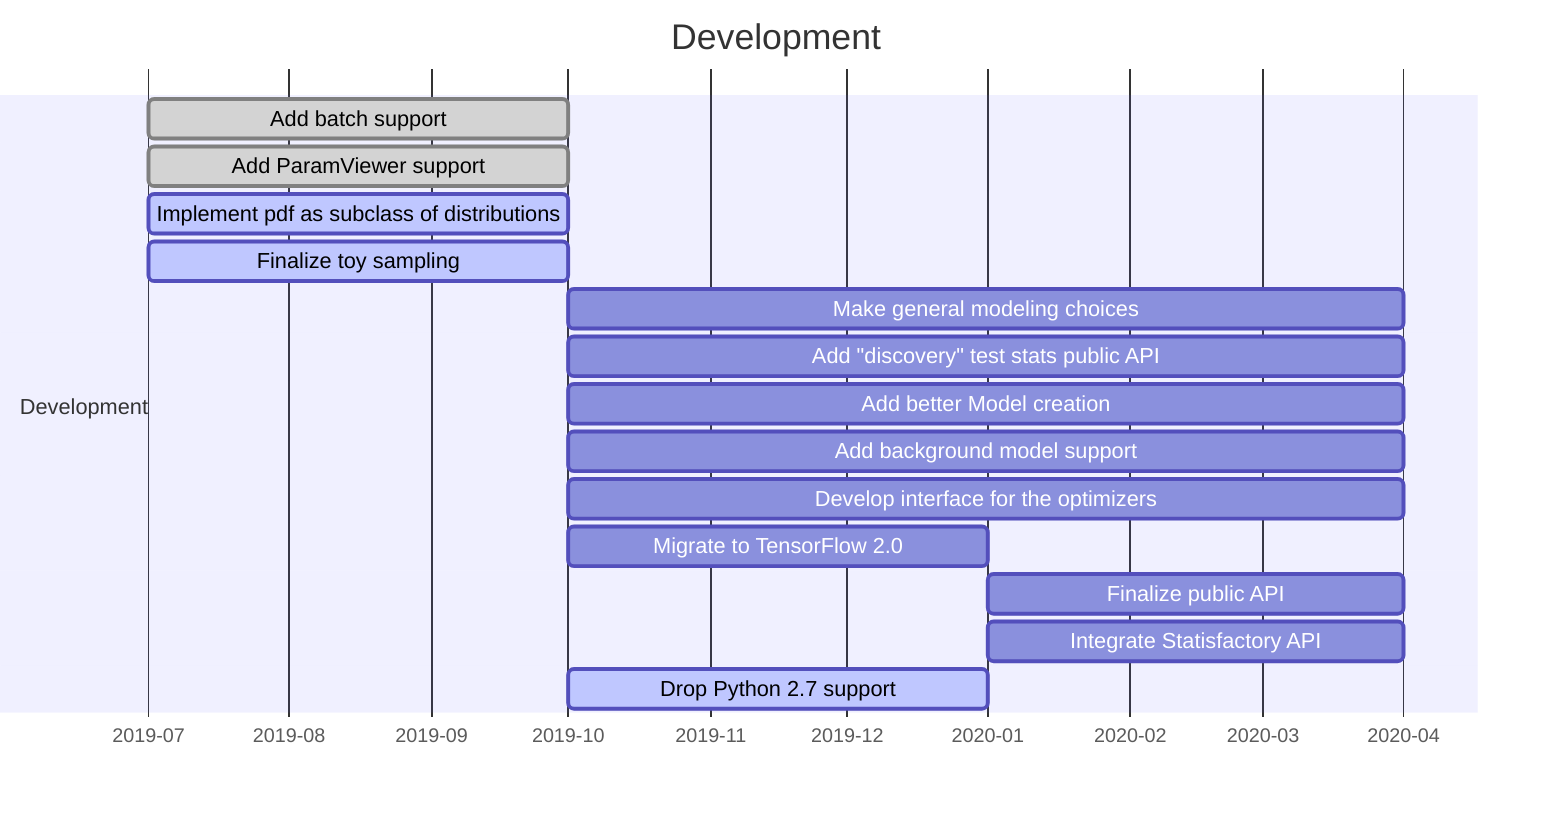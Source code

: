 gantt
    dateFormat YYYY-Q
    axisFormat  %Y-%m
    title Development

    section Development
    Add batch support                           :done,   2019-3, 2019-4
    Add ParamViewer support                     :done,   2019-3, 2019-4
    Implement pdf as subclass of distributions  :active, 2019-3, 2019-4
    Finalize toy sampling                       :active, 2019-3, 2019-4
    Make general modeling choices               :        2019-4, 2020-2
    Add "discovery" test stats public API       :        2019-4, 2020-2
    Add better Model creation                   :        2019-4, 2020-2
    Add background model support                :        2019-4, 2020-2
    Develop interface for the optimizers        :        2019-4, 2020-2
    Migrate to TensorFlow 2.0                   :        2019-4, 2020-1
    Finalize public API                         :        2020-1, 2020-2
    Integrate Statisfactory API                 :        2020-1, 2020-2
    Drop Python 2.7 support                     :active, py2EOL, 2019-4, 2020-1